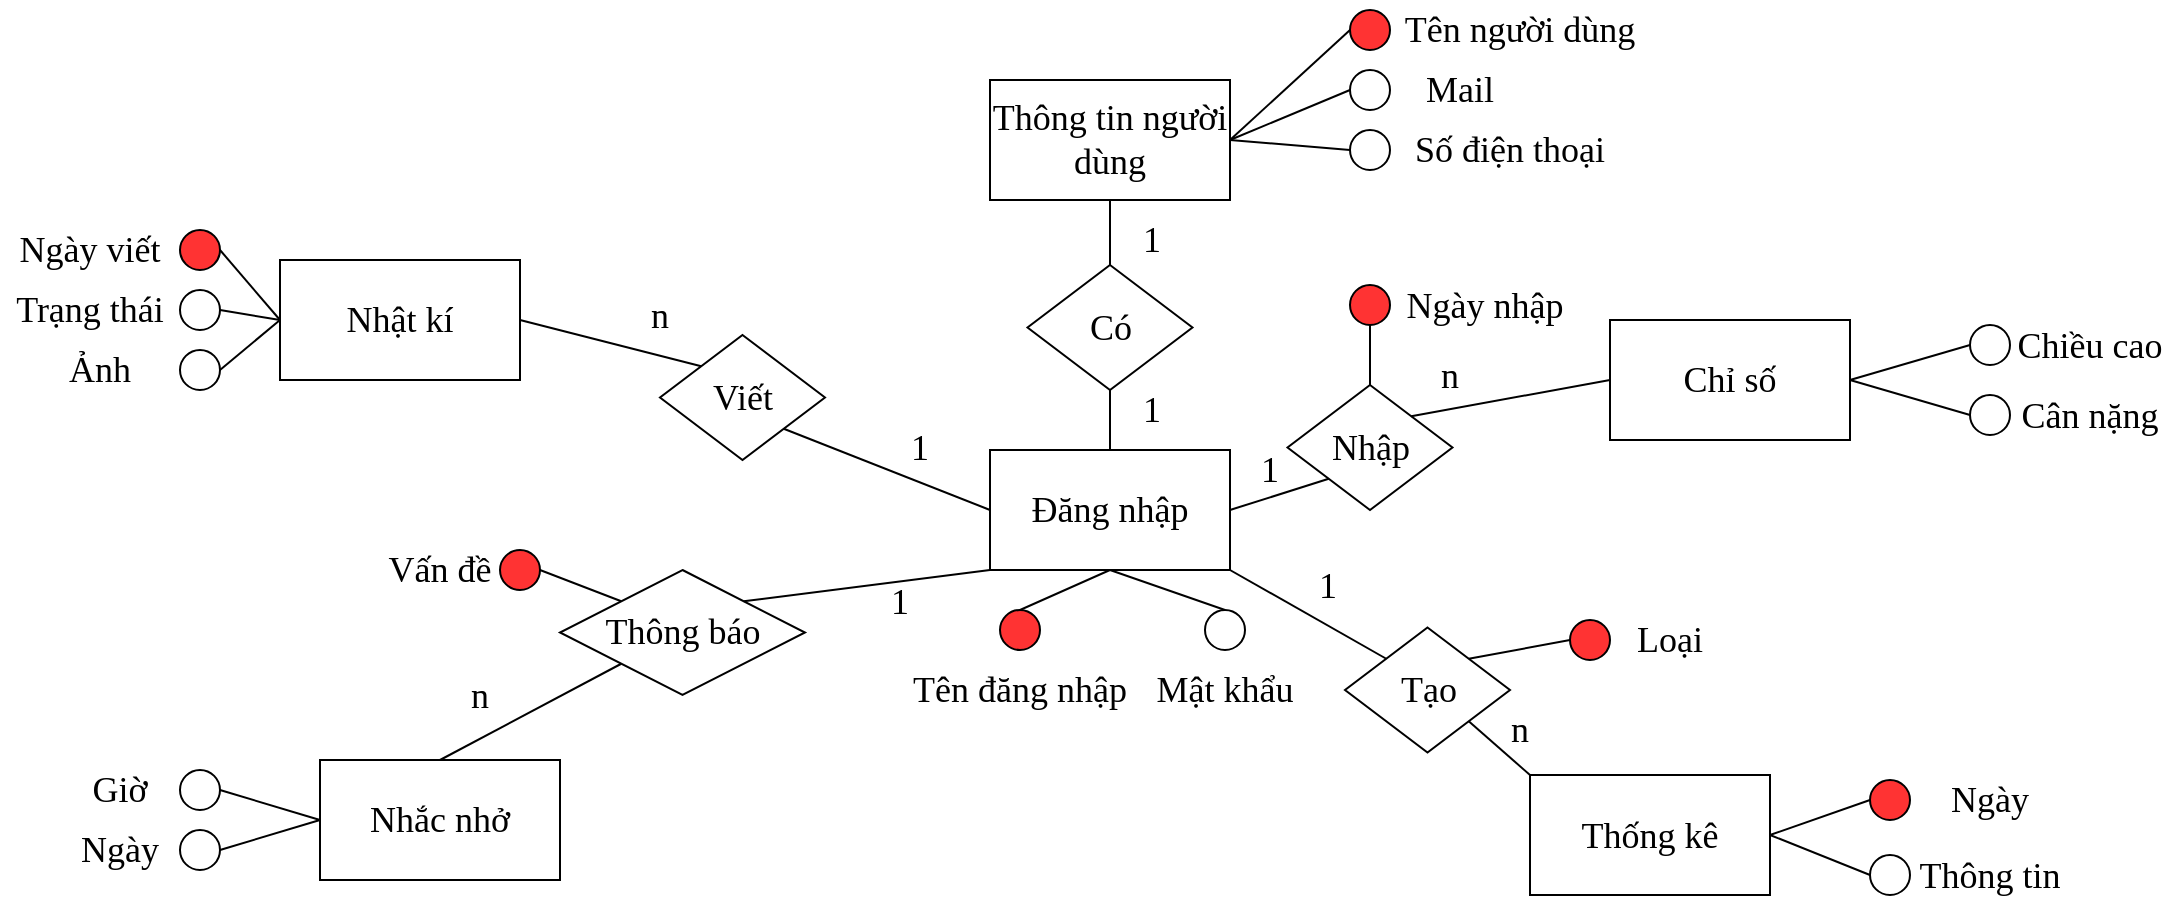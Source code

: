 <mxfile version="16.6.5" type="device"><diagram id="xrx3Zz8OaZOyJywGLjrX" name="Page-1"><mxGraphModel dx="2274" dy="716" grid="1" gridSize="10" guides="1" tooltips="1" connect="1" arrows="1" fold="1" page="1" pageScale="1" pageWidth="850" pageHeight="1100" background="#ffffff" math="0" shadow="0"><root><mxCell id="0"/><mxCell id="1" parent="0"/><mxCell id="OD6HudNCBVPXpwpAxmKn-1" value="Đăng nhập" style="rounded=0;whiteSpace=wrap;html=1;fontFamily=Times New Roman;fontSize=18;" vertex="1" parent="1"><mxGeometry x="355" y="265" width="120" height="60" as="geometry"/></mxCell><mxCell id="OD6HudNCBVPXpwpAxmKn-3" value="Nhật kí" style="rounded=0;whiteSpace=wrap;html=1;fontFamily=Times New Roman;fontSize=18;" vertex="1" parent="1"><mxGeometry y="170" width="120" height="60" as="geometry"/></mxCell><mxCell id="OD6HudNCBVPXpwpAxmKn-4" value="Nhắc nhở" style="rounded=0;whiteSpace=wrap;html=1;fontFamily=Times New Roman;fontSize=18;" vertex="1" parent="1"><mxGeometry x="20" y="420" width="120" height="60" as="geometry"/></mxCell><mxCell id="OD6HudNCBVPXpwpAxmKn-5" value="Thống kê" style="rounded=0;whiteSpace=wrap;html=1;fontFamily=Times New Roman;fontSize=18;" vertex="1" parent="1"><mxGeometry x="625" y="427.5" width="120" height="60" as="geometry"/></mxCell><mxCell id="OD6HudNCBVPXpwpAxmKn-6" value="Thông tin người dùng" style="rounded=0;whiteSpace=wrap;html=1;fontFamily=Times New Roman;fontSize=18;" vertex="1" parent="1"><mxGeometry x="355" y="80" width="120" height="60" as="geometry"/></mxCell><mxCell id="OD6HudNCBVPXpwpAxmKn-7" value="Chỉ số" style="rounded=0;whiteSpace=wrap;html=1;fontFamily=Times New Roman;fontSize=18;" vertex="1" parent="1"><mxGeometry x="665" y="200" width="120" height="60" as="geometry"/></mxCell><mxCell id="OD6HudNCBVPXpwpAxmKn-13" value="Tên đăng nhập" style="text;html=1;strokeColor=none;fillColor=none;align=center;verticalAlign=middle;whiteSpace=wrap;rounded=0;fontFamily=Times New Roman;fontSize=18;" vertex="1" parent="1"><mxGeometry x="315" y="370" width="110" height="30" as="geometry"/></mxCell><mxCell id="OD6HudNCBVPXpwpAxmKn-14" value="" style="ellipse;whiteSpace=wrap;html=1;aspect=fixed;fontFamily=Times New Roman;fontSize=18;fillColor=#FF3333;" vertex="1" parent="1"><mxGeometry x="360" y="345" width="20" height="20" as="geometry"/></mxCell><mxCell id="OD6HudNCBVPXpwpAxmKn-15" value="Mật khẩu" style="text;html=1;strokeColor=none;fillColor=none;align=center;verticalAlign=middle;whiteSpace=wrap;rounded=0;fontFamily=Times New Roman;fontSize=18;" vertex="1" parent="1"><mxGeometry x="430" y="370" width="85" height="30" as="geometry"/></mxCell><mxCell id="OD6HudNCBVPXpwpAxmKn-16" value="" style="ellipse;whiteSpace=wrap;html=1;aspect=fixed;fontFamily=Times New Roman;fontSize=18;" vertex="1" parent="1"><mxGeometry x="462.5" y="345" width="20" height="20" as="geometry"/></mxCell><mxCell id="OD6HudNCBVPXpwpAxmKn-17" value="Giờ" style="text;html=1;strokeColor=none;fillColor=none;align=center;verticalAlign=middle;whiteSpace=wrap;rounded=0;fontFamily=Times New Roman;fontSize=18;" vertex="1" parent="1"><mxGeometry x="-110" y="420" width="60" height="30" as="geometry"/></mxCell><mxCell id="OD6HudNCBVPXpwpAxmKn-18" value="" style="ellipse;whiteSpace=wrap;html=1;aspect=fixed;fontFamily=Times New Roman;fontSize=18;fillColor=#FFFFFF;" vertex="1" parent="1"><mxGeometry x="-50" y="425" width="20" height="20" as="geometry"/></mxCell><mxCell id="OD6HudNCBVPXpwpAxmKn-19" value="Vấn đề" style="text;html=1;strokeColor=none;fillColor=none;align=center;verticalAlign=middle;whiteSpace=wrap;rounded=0;fontFamily=Times New Roman;fontSize=18;" vertex="1" parent="1"><mxGeometry x="50" y="310" width="60" height="30" as="geometry"/></mxCell><mxCell id="OD6HudNCBVPXpwpAxmKn-20" value="" style="ellipse;whiteSpace=wrap;html=1;aspect=fixed;fontFamily=Times New Roman;fontSize=18;fillColor=#FF3333;" vertex="1" parent="1"><mxGeometry x="110" y="315" width="20" height="20" as="geometry"/></mxCell><mxCell id="OD6HudNCBVPXpwpAxmKn-21" value="Thông tin" style="text;html=1;strokeColor=none;fillColor=none;align=center;verticalAlign=middle;whiteSpace=wrap;rounded=0;fontFamily=Times New Roman;fontSize=18;" vertex="1" parent="1"><mxGeometry x="815" y="462.5" width="80" height="30" as="geometry"/></mxCell><mxCell id="OD6HudNCBVPXpwpAxmKn-22" value="" style="ellipse;whiteSpace=wrap;html=1;aspect=fixed;fontFamily=Times New Roman;fontSize=18;fillColor=#FFFFFF;" vertex="1" parent="1"><mxGeometry x="795" y="467.5" width="20" height="20" as="geometry"/></mxCell><mxCell id="OD6HudNCBVPXpwpAxmKn-23" value="Loại" style="text;html=1;strokeColor=none;fillColor=none;align=center;verticalAlign=middle;whiteSpace=wrap;rounded=0;fontFamily=Times New Roman;fontSize=18;" vertex="1" parent="1"><mxGeometry x="665" y="345" width="60" height="30" as="geometry"/></mxCell><mxCell id="OD6HudNCBVPXpwpAxmKn-24" value="" style="ellipse;whiteSpace=wrap;html=1;aspect=fixed;fontFamily=Times New Roman;fontSize=18;fillColor=#FF3333;" vertex="1" parent="1"><mxGeometry x="645" y="350" width="20" height="20" as="geometry"/></mxCell><mxCell id="OD6HudNCBVPXpwpAxmKn-25" value="Chiều cao" style="text;html=1;strokeColor=none;fillColor=none;align=center;verticalAlign=middle;whiteSpace=wrap;rounded=0;fontFamily=Times New Roman;fontSize=18;" vertex="1" parent="1"><mxGeometry x="865" y="197.5" width="80" height="30" as="geometry"/></mxCell><mxCell id="OD6HudNCBVPXpwpAxmKn-26" value="" style="ellipse;whiteSpace=wrap;html=1;aspect=fixed;fontFamily=Times New Roman;fontSize=18;" vertex="1" parent="1"><mxGeometry x="845" y="202.5" width="20" height="20" as="geometry"/></mxCell><mxCell id="OD6HudNCBVPXpwpAxmKn-27" value="Cân nặng" style="text;html=1;strokeColor=none;fillColor=none;align=center;verticalAlign=middle;whiteSpace=wrap;rounded=0;fontFamily=Times New Roman;fontSize=18;" vertex="1" parent="1"><mxGeometry x="865" y="232.5" width="80" height="30" as="geometry"/></mxCell><mxCell id="OD6HudNCBVPXpwpAxmKn-28" value="" style="ellipse;whiteSpace=wrap;html=1;aspect=fixed;fontFamily=Times New Roman;fontSize=18;" vertex="1" parent="1"><mxGeometry x="845" y="237.5" width="20" height="20" as="geometry"/></mxCell><mxCell id="OD6HudNCBVPXpwpAxmKn-29" value="Ngày viết" style="text;html=1;strokeColor=none;fillColor=none;align=center;verticalAlign=middle;whiteSpace=wrap;rounded=0;fontFamily=Times New Roman;fontSize=18;" vertex="1" parent="1"><mxGeometry x="-140" y="150" width="90" height="30" as="geometry"/></mxCell><mxCell id="OD6HudNCBVPXpwpAxmKn-30" value="" style="ellipse;whiteSpace=wrap;html=1;aspect=fixed;fontFamily=Times New Roman;fontSize=18;fillColor=#FF3333;" vertex="1" parent="1"><mxGeometry x="-50" y="155" width="20" height="20" as="geometry"/></mxCell><mxCell id="OD6HudNCBVPXpwpAxmKn-31" value="Trạng thái" style="text;html=1;strokeColor=none;fillColor=none;align=center;verticalAlign=middle;whiteSpace=wrap;rounded=0;fontFamily=Times New Roman;fontSize=18;" vertex="1" parent="1"><mxGeometry x="-140" y="180" width="90" height="30" as="geometry"/></mxCell><mxCell id="OD6HudNCBVPXpwpAxmKn-32" value="" style="ellipse;whiteSpace=wrap;html=1;aspect=fixed;fontFamily=Times New Roman;fontSize=18;" vertex="1" parent="1"><mxGeometry x="-50" y="185" width="20" height="20" as="geometry"/></mxCell><mxCell id="OD6HudNCBVPXpwpAxmKn-33" value="Ảnh" style="text;html=1;strokeColor=none;fillColor=none;align=center;verticalAlign=middle;whiteSpace=wrap;rounded=0;fontFamily=Times New Roman;fontSize=18;" vertex="1" parent="1"><mxGeometry x="-130" y="210" width="80" height="30" as="geometry"/></mxCell><mxCell id="OD6HudNCBVPXpwpAxmKn-34" value="" style="ellipse;whiteSpace=wrap;html=1;aspect=fixed;fontFamily=Times New Roman;fontSize=18;" vertex="1" parent="1"><mxGeometry x="-50" y="215" width="20" height="20" as="geometry"/></mxCell><mxCell id="OD6HudNCBVPXpwpAxmKn-35" value="Tên người dùng" style="text;html=1;strokeColor=none;fillColor=none;align=center;verticalAlign=middle;whiteSpace=wrap;rounded=0;fontFamily=Times New Roman;fontSize=18;" vertex="1" parent="1"><mxGeometry x="560" y="40" width="120" height="30" as="geometry"/></mxCell><mxCell id="OD6HudNCBVPXpwpAxmKn-36" value="" style="ellipse;whiteSpace=wrap;html=1;aspect=fixed;fontFamily=Times New Roman;fontSize=18;fillColor=#FF3333;" vertex="1" parent="1"><mxGeometry x="535" y="45" width="20" height="20" as="geometry"/></mxCell><mxCell id="OD6HudNCBVPXpwpAxmKn-42" value="Mail" style="text;html=1;strokeColor=none;fillColor=none;align=center;verticalAlign=middle;whiteSpace=wrap;rounded=0;fontFamily=Times New Roman;fontSize=18;" vertex="1" parent="1"><mxGeometry x="560" y="70" width="60" height="30" as="geometry"/></mxCell><mxCell id="OD6HudNCBVPXpwpAxmKn-43" value="" style="ellipse;whiteSpace=wrap;html=1;aspect=fixed;fontFamily=Times New Roman;fontSize=18;" vertex="1" parent="1"><mxGeometry x="535" y="75" width="20" height="20" as="geometry"/></mxCell><mxCell id="OD6HudNCBVPXpwpAxmKn-44" value="Số điện thoại" style="text;html=1;strokeColor=none;fillColor=none;align=center;verticalAlign=middle;whiteSpace=wrap;rounded=0;fontFamily=Times New Roman;fontSize=18;" vertex="1" parent="1"><mxGeometry x="565" y="100" width="100" height="30" as="geometry"/></mxCell><mxCell id="OD6HudNCBVPXpwpAxmKn-45" value="" style="ellipse;whiteSpace=wrap;html=1;aspect=fixed;fontFamily=Times New Roman;fontSize=18;" vertex="1" parent="1"><mxGeometry x="535" y="105" width="20" height="20" as="geometry"/></mxCell><mxCell id="OD6HudNCBVPXpwpAxmKn-46" value="Ngày" style="text;html=1;strokeColor=none;fillColor=none;align=center;verticalAlign=middle;whiteSpace=wrap;rounded=0;fontFamily=Times New Roman;fontSize=18;" vertex="1" parent="1"><mxGeometry x="-110" y="450" width="60" height="30" as="geometry"/></mxCell><mxCell id="OD6HudNCBVPXpwpAxmKn-47" value="" style="ellipse;whiteSpace=wrap;html=1;aspect=fixed;fontFamily=Times New Roman;fontSize=18;fillColor=#FFFFFF;" vertex="1" parent="1"><mxGeometry x="-50" y="455" width="20" height="20" as="geometry"/></mxCell><mxCell id="OD6HudNCBVPXpwpAxmKn-51" value="Có" style="rhombus;whiteSpace=wrap;html=1;fontFamily=Times New Roman;fontSize=18;" vertex="1" parent="1"><mxGeometry x="373.75" y="172.5" width="82.5" height="62.5" as="geometry"/></mxCell><mxCell id="OD6HudNCBVPXpwpAxmKn-54" value="" style="endArrow=none;html=1;rounded=0;fontFamily=Times New Roman;fontSize=18;exitX=1;exitY=0.5;exitDx=0;exitDy=0;entryX=0;entryY=0;entryDx=0;entryDy=0;" edge="1" parent="1" source="OD6HudNCBVPXpwpAxmKn-20" target="OD6HudNCBVPXpwpAxmKn-78"><mxGeometry width="50" height="50" relative="1" as="geometry"><mxPoint x="40" y="382.5" as="sourcePoint"/><mxPoint x="90" y="332.5" as="targetPoint"/></mxGeometry></mxCell><mxCell id="OD6HudNCBVPXpwpAxmKn-55" value="" style="endArrow=none;html=1;rounded=0;fontFamily=Times New Roman;fontSize=18;entryX=0;entryY=0.5;entryDx=0;entryDy=0;exitX=1;exitY=0.5;exitDx=0;exitDy=0;" edge="1" parent="1" source="OD6HudNCBVPXpwpAxmKn-30" target="OD6HudNCBVPXpwpAxmKn-3"><mxGeometry width="50" height="50" relative="1" as="geometry"><mxPoint x="-190" y="120" as="sourcePoint"/><mxPoint x="-140" y="70" as="targetPoint"/></mxGeometry></mxCell><mxCell id="OD6HudNCBVPXpwpAxmKn-56" value="" style="endArrow=none;html=1;rounded=0;fontFamily=Times New Roman;fontSize=18;entryX=0;entryY=0.5;entryDx=0;entryDy=0;exitX=1;exitY=0.5;exitDx=0;exitDy=0;" edge="1" parent="1" source="OD6HudNCBVPXpwpAxmKn-32" target="OD6HudNCBVPXpwpAxmKn-3"><mxGeometry width="50" height="50" relative="1" as="geometry"><mxPoint x="-20" y="175" as="sourcePoint"/><mxPoint x="10" y="210" as="targetPoint"/></mxGeometry></mxCell><mxCell id="OD6HudNCBVPXpwpAxmKn-57" value="" style="endArrow=none;html=1;rounded=0;fontFamily=Times New Roman;fontSize=18;entryX=0;entryY=0.5;entryDx=0;entryDy=0;exitX=1;exitY=0.5;exitDx=0;exitDy=0;" edge="1" parent="1" source="OD6HudNCBVPXpwpAxmKn-34" target="OD6HudNCBVPXpwpAxmKn-3"><mxGeometry width="50" height="50" relative="1" as="geometry"><mxPoint x="-20" y="205" as="sourcePoint"/><mxPoint x="10" y="210" as="targetPoint"/></mxGeometry></mxCell><mxCell id="OD6HudNCBVPXpwpAxmKn-58" value="" style="endArrow=none;html=1;rounded=0;fontFamily=Times New Roman;fontSize=18;exitX=1;exitY=0.5;exitDx=0;exitDy=0;entryX=0;entryY=0.5;entryDx=0;entryDy=0;" edge="1" parent="1" source="OD6HudNCBVPXpwpAxmKn-18" target="OD6HudNCBVPXpwpAxmKn-4"><mxGeometry width="50" height="50" relative="1" as="geometry"><mxPoint x="-30" y="430" as="sourcePoint"/><mxPoint x="30" y="460" as="targetPoint"/></mxGeometry></mxCell><mxCell id="OD6HudNCBVPXpwpAxmKn-59" value="" style="endArrow=none;html=1;rounded=0;fontFamily=Times New Roman;fontSize=18;exitX=1;exitY=0.5;exitDx=0;exitDy=0;entryX=0;entryY=0.5;entryDx=0;entryDy=0;" edge="1" parent="1" source="OD6HudNCBVPXpwpAxmKn-47" target="OD6HudNCBVPXpwpAxmKn-4"><mxGeometry width="50" height="50" relative="1" as="geometry"><mxPoint x="-30" y="460" as="sourcePoint"/><mxPoint x="30" y="460" as="targetPoint"/></mxGeometry></mxCell><mxCell id="OD6HudNCBVPXpwpAxmKn-60" value="" style="endArrow=none;html=1;rounded=0;fontFamily=Times New Roman;fontSize=18;exitX=1;exitY=0;exitDx=0;exitDy=0;entryX=0;entryY=0.5;entryDx=0;entryDy=0;" edge="1" parent="1" source="OD6HudNCBVPXpwpAxmKn-81" target="OD6HudNCBVPXpwpAxmKn-24"><mxGeometry width="50" height="50" relative="1" as="geometry"><mxPoint x="90" y="477.5" as="sourcePoint"/><mxPoint x="150" y="447.5" as="targetPoint"/></mxGeometry></mxCell><mxCell id="OD6HudNCBVPXpwpAxmKn-61" value="" style="endArrow=none;html=1;rounded=0;fontFamily=Times New Roman;fontSize=18;exitX=1;exitY=0.5;exitDx=0;exitDy=0;entryX=0;entryY=0.5;entryDx=0;entryDy=0;" edge="1" parent="1" source="OD6HudNCBVPXpwpAxmKn-5" target="OD6HudNCBVPXpwpAxmKn-22"><mxGeometry width="50" height="50" relative="1" as="geometry"><mxPoint x="755" y="467.5" as="sourcePoint"/><mxPoint x="805" y="452.5" as="targetPoint"/></mxGeometry></mxCell><mxCell id="OD6HudNCBVPXpwpAxmKn-62" value="" style="endArrow=none;html=1;rounded=0;fontFamily=Times New Roman;fontSize=18;exitX=1;exitY=0.5;exitDx=0;exitDy=0;entryX=0;entryY=0.5;entryDx=0;entryDy=0;" edge="1" parent="1" source="OD6HudNCBVPXpwpAxmKn-7" target="OD6HudNCBVPXpwpAxmKn-26"><mxGeometry width="50" height="50" relative="1" as="geometry"><mxPoint x="810" y="500" as="sourcePoint"/><mxPoint x="860" y="520" as="targetPoint"/></mxGeometry></mxCell><mxCell id="OD6HudNCBVPXpwpAxmKn-63" value="" style="endArrow=none;html=1;rounded=0;fontFamily=Times New Roman;fontSize=18;exitX=1;exitY=0.5;exitDx=0;exitDy=0;entryX=0;entryY=0.5;entryDx=0;entryDy=0;" edge="1" parent="1" source="OD6HudNCBVPXpwpAxmKn-7" target="OD6HudNCBVPXpwpAxmKn-28"><mxGeometry width="50" height="50" relative="1" as="geometry"><mxPoint x="795" y="240" as="sourcePoint"/><mxPoint x="855" y="222.5" as="targetPoint"/></mxGeometry></mxCell><mxCell id="OD6HudNCBVPXpwpAxmKn-64" value="" style="endArrow=none;html=1;rounded=0;fontFamily=Times New Roman;fontSize=18;exitX=1;exitY=0.5;exitDx=0;exitDy=0;entryX=0;entryY=0.5;entryDx=0;entryDy=0;" edge="1" parent="1" source="OD6HudNCBVPXpwpAxmKn-6" target="OD6HudNCBVPXpwpAxmKn-36"><mxGeometry width="50" height="50" relative="1" as="geometry"><mxPoint x="680" y="240" as="sourcePoint"/><mxPoint x="740" y="257.5" as="targetPoint"/></mxGeometry></mxCell><mxCell id="OD6HudNCBVPXpwpAxmKn-65" value="" style="endArrow=none;html=1;rounded=0;fontFamily=Times New Roman;fontSize=18;exitX=1;exitY=0.5;exitDx=0;exitDy=0;entryX=0;entryY=0.5;entryDx=0;entryDy=0;" edge="1" parent="1" source="OD6HudNCBVPXpwpAxmKn-6" target="OD6HudNCBVPXpwpAxmKn-43"><mxGeometry width="50" height="50" relative="1" as="geometry"><mxPoint x="485" y="120" as="sourcePoint"/><mxPoint x="545" y="65" as="targetPoint"/></mxGeometry></mxCell><mxCell id="OD6HudNCBVPXpwpAxmKn-66" value="" style="endArrow=none;html=1;rounded=0;fontFamily=Times New Roman;fontSize=18;exitX=1;exitY=0.5;exitDx=0;exitDy=0;entryX=0;entryY=0.5;entryDx=0;entryDy=0;" edge="1" parent="1" source="OD6HudNCBVPXpwpAxmKn-6" target="OD6HudNCBVPXpwpAxmKn-45"><mxGeometry width="50" height="50" relative="1" as="geometry"><mxPoint x="485" y="120" as="sourcePoint"/><mxPoint x="545" y="95" as="targetPoint"/></mxGeometry></mxCell><mxCell id="OD6HudNCBVPXpwpAxmKn-67" value="" style="endArrow=none;html=1;rounded=0;fontFamily=Times New Roman;fontSize=18;exitX=0.5;exitY=1;exitDx=0;exitDy=0;entryX=0.5;entryY=0;entryDx=0;entryDy=0;" edge="1" parent="1" source="OD6HudNCBVPXpwpAxmKn-1" target="OD6HudNCBVPXpwpAxmKn-14"><mxGeometry width="50" height="50" relative="1" as="geometry"><mxPoint x="500" y="135" as="sourcePoint"/><mxPoint x="560" y="140" as="targetPoint"/></mxGeometry></mxCell><mxCell id="OD6HudNCBVPXpwpAxmKn-68" value="" style="endArrow=none;html=1;rounded=0;fontFamily=Times New Roman;fontSize=18;exitX=0.5;exitY=1;exitDx=0;exitDy=0;entryX=0.5;entryY=0;entryDx=0;entryDy=0;" edge="1" parent="1" source="OD6HudNCBVPXpwpAxmKn-1" target="OD6HudNCBVPXpwpAxmKn-16"><mxGeometry width="50" height="50" relative="1" as="geometry"><mxPoint x="425" y="335" as="sourcePoint"/><mxPoint x="370" y="385" as="targetPoint"/></mxGeometry></mxCell><mxCell id="OD6HudNCBVPXpwpAxmKn-69" value="" style="endArrow=none;html=1;rounded=0;fontFamily=Times New Roman;fontSize=18;exitX=0.5;exitY=1;exitDx=0;exitDy=0;" edge="1" parent="1" source="OD6HudNCBVPXpwpAxmKn-6" target="OD6HudNCBVPXpwpAxmKn-51"><mxGeometry width="50" height="50" relative="1" as="geometry"><mxPoint x="420" y="340" as="sourcePoint"/><mxPoint x="375" y="360" as="targetPoint"/></mxGeometry></mxCell><mxCell id="OD6HudNCBVPXpwpAxmKn-71" value="" style="endArrow=none;html=1;rounded=0;fontFamily=Times New Roman;fontSize=18;exitX=0.5;exitY=1;exitDx=0;exitDy=0;entryX=0.5;entryY=0;entryDx=0;entryDy=0;" edge="1" parent="1" source="OD6HudNCBVPXpwpAxmKn-51" target="OD6HudNCBVPXpwpAxmKn-1"><mxGeometry width="50" height="50" relative="1" as="geometry"><mxPoint x="425" y="150" as="sourcePoint"/><mxPoint x="425" y="182.5" as="targetPoint"/></mxGeometry></mxCell><mxCell id="OD6HudNCBVPXpwpAxmKn-72" value="Nhập" style="rhombus;whiteSpace=wrap;html=1;fontFamily=Times New Roman;fontSize=18;" vertex="1" parent="1"><mxGeometry x="503.75" y="232.5" width="82.5" height="62.5" as="geometry"/></mxCell><mxCell id="OD6HudNCBVPXpwpAxmKn-73" value="" style="endArrow=none;html=1;rounded=0;fontFamily=Times New Roman;fontSize=18;exitX=0;exitY=0.5;exitDx=0;exitDy=0;entryX=1;entryY=0;entryDx=0;entryDy=0;" edge="1" parent="1" target="OD6HudNCBVPXpwpAxmKn-72" source="OD6HudNCBVPXpwpAxmKn-7"><mxGeometry width="50" height="50" relative="1" as="geometry"><mxPoint x="545" y="200" as="sourcePoint"/><mxPoint x="505" y="420" as="targetPoint"/></mxGeometry></mxCell><mxCell id="OD6HudNCBVPXpwpAxmKn-74" value="" style="endArrow=none;html=1;rounded=0;fontFamily=Times New Roman;fontSize=18;exitX=0;exitY=1;exitDx=0;exitDy=0;entryX=1;entryY=0.5;entryDx=0;entryDy=0;" edge="1" parent="1" source="OD6HudNCBVPXpwpAxmKn-72" target="OD6HudNCBVPXpwpAxmKn-1"><mxGeometry width="50" height="50" relative="1" as="geometry"><mxPoint x="555" y="210" as="sourcePoint"/><mxPoint x="545" y="325" as="targetPoint"/></mxGeometry></mxCell><mxCell id="OD6HudNCBVPXpwpAxmKn-75" value="Viết" style="rhombus;whiteSpace=wrap;html=1;fontFamily=Times New Roman;fontSize=18;" vertex="1" parent="1"><mxGeometry x="190" y="207.5" width="82.5" height="62.5" as="geometry"/></mxCell><mxCell id="OD6HudNCBVPXpwpAxmKn-76" value="" style="endArrow=none;html=1;rounded=0;fontFamily=Times New Roman;fontSize=18;exitX=1;exitY=0.5;exitDx=0;exitDy=0;entryX=0;entryY=0;entryDx=0;entryDy=0;" edge="1" parent="1" target="OD6HudNCBVPXpwpAxmKn-75" source="OD6HudNCBVPXpwpAxmKn-3"><mxGeometry width="50" height="50" relative="1" as="geometry"><mxPoint x="231.25" y="180" as="sourcePoint"/><mxPoint x="210" y="231.5" as="targetPoint"/></mxGeometry></mxCell><mxCell id="OD6HudNCBVPXpwpAxmKn-77" value="" style="endArrow=none;html=1;rounded=0;fontFamily=Times New Roman;fontSize=18;exitX=1;exitY=1;exitDx=0;exitDy=0;entryX=0;entryY=0.5;entryDx=0;entryDy=0;" edge="1" parent="1" source="OD6HudNCBVPXpwpAxmKn-75" target="OD6HudNCBVPXpwpAxmKn-1"><mxGeometry width="50" height="50" relative="1" as="geometry"><mxPoint x="241.25" y="190" as="sourcePoint"/><mxPoint x="295" y="272.5" as="targetPoint"/></mxGeometry></mxCell><mxCell id="OD6HudNCBVPXpwpAxmKn-78" value="Thông báo" style="rhombus;whiteSpace=wrap;html=1;fontFamily=Times New Roman;fontSize=18;" vertex="1" parent="1"><mxGeometry x="140" y="325" width="122.5" height="62.5" as="geometry"/></mxCell><mxCell id="OD6HudNCBVPXpwpAxmKn-79" value="" style="endArrow=none;html=1;rounded=0;fontFamily=Times New Roman;fontSize=18;exitX=0;exitY=1;exitDx=0;exitDy=0;entryX=1;entryY=0;entryDx=0;entryDy=0;" edge="1" parent="1" target="OD6HudNCBVPXpwpAxmKn-78" source="OD6HudNCBVPXpwpAxmKn-1"><mxGeometry width="50" height="50" relative="1" as="geometry"><mxPoint x="271.25" y="317.5" as="sourcePoint"/><mxPoint x="231.25" y="537.5" as="targetPoint"/></mxGeometry></mxCell><mxCell id="OD6HudNCBVPXpwpAxmKn-80" value="" style="endArrow=none;html=1;rounded=0;fontFamily=Times New Roman;fontSize=18;exitX=0;exitY=1;exitDx=0;exitDy=0;entryX=0.5;entryY=0;entryDx=0;entryDy=0;" edge="1" parent="1" source="OD6HudNCBVPXpwpAxmKn-78" target="OD6HudNCBVPXpwpAxmKn-4"><mxGeometry width="50" height="50" relative="1" as="geometry"><mxPoint x="70.625" y="396.875" as="sourcePoint"/><mxPoint x="121.25" y="442.5" as="targetPoint"/></mxGeometry></mxCell><mxCell id="OD6HudNCBVPXpwpAxmKn-81" value="Tạo" style="rhombus;whiteSpace=wrap;html=1;fontFamily=Times New Roman;fontSize=18;" vertex="1" parent="1"><mxGeometry x="532.5" y="353.75" width="82.5" height="62.5" as="geometry"/></mxCell><mxCell id="OD6HudNCBVPXpwpAxmKn-82" value="" style="endArrow=none;html=1;rounded=0;fontFamily=Times New Roman;fontSize=18;exitX=1;exitY=1;exitDx=0;exitDy=0;entryX=0;entryY=0;entryDx=0;entryDy=0;" edge="1" parent="1" target="OD6HudNCBVPXpwpAxmKn-81" source="OD6HudNCBVPXpwpAxmKn-1"><mxGeometry width="50" height="50" relative="1" as="geometry"><mxPoint x="468.75" y="315" as="sourcePoint"/><mxPoint x="543.75" y="527.5" as="targetPoint"/></mxGeometry></mxCell><mxCell id="OD6HudNCBVPXpwpAxmKn-83" value="" style="endArrow=none;html=1;rounded=0;fontFamily=Times New Roman;fontSize=18;exitX=1;exitY=1;exitDx=0;exitDy=0;entryX=0;entryY=0;entryDx=0;entryDy=0;" edge="1" parent="1" source="OD6HudNCBVPXpwpAxmKn-81" target="OD6HudNCBVPXpwpAxmKn-5"><mxGeometry width="50" height="50" relative="1" as="geometry"><mxPoint x="593.75" y="317.5" as="sourcePoint"/><mxPoint x="618.75" y="417.5" as="targetPoint"/></mxGeometry></mxCell><mxCell id="OD6HudNCBVPXpwpAxmKn-84" value="1" style="text;html=1;strokeColor=none;fillColor=none;align=center;verticalAlign=middle;whiteSpace=wrap;rounded=0;fontFamily=Times New Roman;fontSize=18;" vertex="1" parent="1"><mxGeometry x="300" y="251.25" width="40" height="25" as="geometry"/></mxCell><mxCell id="OD6HudNCBVPXpwpAxmKn-85" value="1" style="text;html=1;strokeColor=none;fillColor=none;align=center;verticalAlign=middle;whiteSpace=wrap;rounded=0;fontFamily=Times New Roman;fontSize=18;" vertex="1" parent="1"><mxGeometry x="416.25" y="232.5" width="40" height="25" as="geometry"/></mxCell><mxCell id="OD6HudNCBVPXpwpAxmKn-86" value="1" style="text;html=1;strokeColor=none;fillColor=none;align=center;verticalAlign=middle;whiteSpace=wrap;rounded=0;fontFamily=Times New Roman;fontSize=18;" vertex="1" parent="1"><mxGeometry x="416.25" y="147.5" width="40" height="25" as="geometry"/></mxCell><mxCell id="OD6HudNCBVPXpwpAxmKn-87" value="1" style="text;html=1;strokeColor=none;fillColor=none;align=center;verticalAlign=middle;whiteSpace=wrap;rounded=0;fontFamily=Times New Roman;fontSize=18;" vertex="1" parent="1"><mxGeometry x="290" y="328.75" width="40" height="25" as="geometry"/></mxCell><mxCell id="OD6HudNCBVPXpwpAxmKn-88" value="1" style="text;html=1;strokeColor=none;fillColor=none;align=center;verticalAlign=middle;whiteSpace=wrap;rounded=0;fontFamily=Times New Roman;fontSize=18;" vertex="1" parent="1"><mxGeometry x="503.75" y="320" width="40" height="25" as="geometry"/></mxCell><mxCell id="OD6HudNCBVPXpwpAxmKn-89" value="1" style="text;html=1;strokeColor=none;fillColor=none;align=center;verticalAlign=middle;whiteSpace=wrap;rounded=0;fontFamily=Times New Roman;fontSize=18;" vertex="1" parent="1"><mxGeometry x="475" y="262.5" width="40" height="25" as="geometry"/></mxCell><mxCell id="OD6HudNCBVPXpwpAxmKn-90" value="n" style="text;html=1;strokeColor=none;fillColor=none;align=center;verticalAlign=middle;whiteSpace=wrap;rounded=0;fontFamily=Times New Roman;fontSize=18;" vertex="1" parent="1"><mxGeometry x="565" y="215" width="40" height="25" as="geometry"/></mxCell><mxCell id="OD6HudNCBVPXpwpAxmKn-91" value="n" style="text;html=1;strokeColor=none;fillColor=none;align=center;verticalAlign=middle;whiteSpace=wrap;rounded=0;fontFamily=Times New Roman;fontSize=18;" vertex="1" parent="1"><mxGeometry x="600" y="392.5" width="40" height="25" as="geometry"/></mxCell><mxCell id="OD6HudNCBVPXpwpAxmKn-92" value="n" style="text;html=1;strokeColor=none;fillColor=none;align=center;verticalAlign=middle;whiteSpace=wrap;rounded=0;fontFamily=Times New Roman;fontSize=18;" vertex="1" parent="1"><mxGeometry x="170" y="185" width="40" height="25" as="geometry"/></mxCell><mxCell id="OD6HudNCBVPXpwpAxmKn-93" value="n" style="text;html=1;strokeColor=none;fillColor=none;align=center;verticalAlign=middle;whiteSpace=wrap;rounded=0;fontFamily=Times New Roman;fontSize=18;" vertex="1" parent="1"><mxGeometry x="60" y="375" width="80" height="25" as="geometry"/></mxCell><mxCell id="OD6HudNCBVPXpwpAxmKn-94" value="Ngày" style="text;html=1;strokeColor=none;fillColor=none;align=center;verticalAlign=middle;whiteSpace=wrap;rounded=0;fontFamily=Times New Roman;fontSize=18;" vertex="1" parent="1"><mxGeometry x="815" y="425" width="80" height="30" as="geometry"/></mxCell><mxCell id="OD6HudNCBVPXpwpAxmKn-95" value="" style="ellipse;whiteSpace=wrap;html=1;aspect=fixed;fontFamily=Times New Roman;fontSize=18;fillColor=#FF3333;" vertex="1" parent="1"><mxGeometry x="795" y="430" width="20" height="20" as="geometry"/></mxCell><mxCell id="OD6HudNCBVPXpwpAxmKn-96" value="" style="endArrow=none;html=1;rounded=0;fontFamily=Times New Roman;fontSize=18;exitX=1;exitY=0.5;exitDx=0;exitDy=0;entryX=0;entryY=0.5;entryDx=0;entryDy=0;" edge="1" parent="1" source="OD6HudNCBVPXpwpAxmKn-5" target="OD6HudNCBVPXpwpAxmKn-95"><mxGeometry width="50" height="50" relative="1" as="geometry"><mxPoint x="755" y="467.5" as="sourcePoint"/><mxPoint x="805" y="487.5" as="targetPoint"/></mxGeometry></mxCell><mxCell id="OD6HudNCBVPXpwpAxmKn-98" value="Ngày nhập" style="text;html=1;strokeColor=none;fillColor=none;align=center;verticalAlign=middle;whiteSpace=wrap;rounded=0;fontFamily=Times New Roman;fontSize=18;" vertex="1" parent="1"><mxGeometry x="555" y="177.5" width="95" height="30" as="geometry"/></mxCell><mxCell id="OD6HudNCBVPXpwpAxmKn-99" value="" style="ellipse;whiteSpace=wrap;html=1;aspect=fixed;fontFamily=Times New Roman;fontSize=18;fillColor=#FF3333;" vertex="1" parent="1"><mxGeometry x="535" y="182.5" width="20" height="20" as="geometry"/></mxCell><mxCell id="OD6HudNCBVPXpwpAxmKn-100" value="" style="endArrow=none;html=1;rounded=0;fontFamily=Times New Roman;fontSize=18;exitX=0.5;exitY=0;exitDx=0;exitDy=0;entryX=0.5;entryY=1;entryDx=0;entryDy=0;" edge="1" parent="1" target="OD6HudNCBVPXpwpAxmKn-99" source="OD6HudNCBVPXpwpAxmKn-72"><mxGeometry width="50" height="50" relative="1" as="geometry"><mxPoint x="534.375" y="191.875" as="sourcePoint"/><mxPoint x="90" y="270" as="targetPoint"/></mxGeometry></mxCell></root></mxGraphModel></diagram></mxfile>